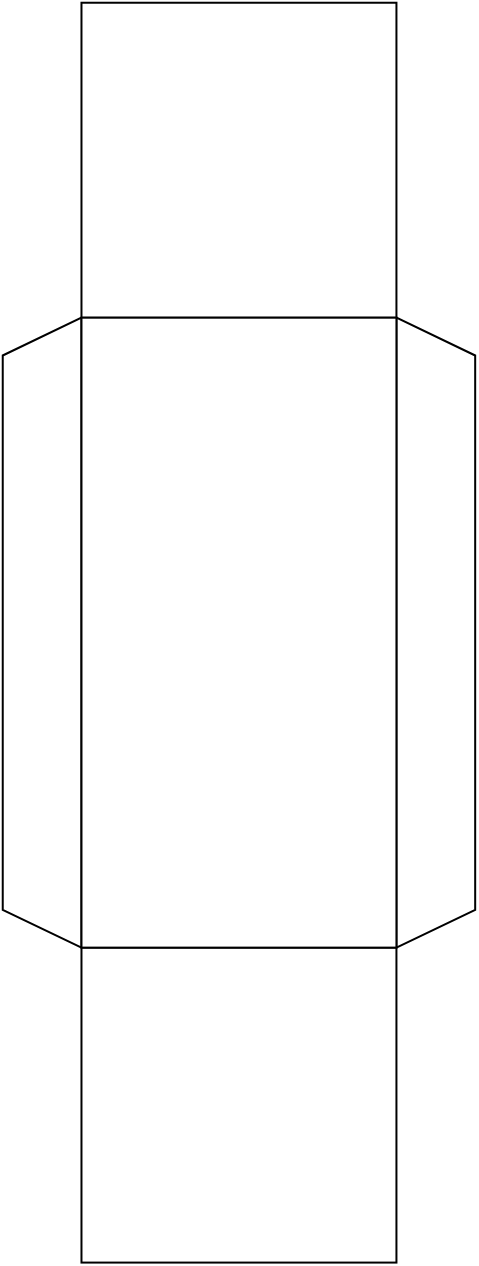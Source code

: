 <mxfile version="20.7.4" type="github">
  <diagram id="No3KN3qGRtw96EyJSMok" name="Page-1">
    <mxGraphModel dx="1420" dy="822" grid="1" gridSize="10" guides="1" tooltips="1" connect="1" arrows="1" fold="1" page="1" pageScale="1" pageWidth="1100" pageHeight="850" math="0" shadow="0">
      <root>
        <mxCell id="0" />
        <mxCell id="1" parent="0" />
        <mxCell id="Wm7NuS6IeF-9XF-8CjFC-2" value="" style="verticalLabelPosition=middle;verticalAlign=middle;html=1;shape=trapezoid;perimeter=trapezoidPerimeter;whiteSpace=wrap;size=0.06;arcSize=10;flipV=0;labelPosition=center;align=center;rotation=0;direction=north;" parent="1" vertex="1">
          <mxGeometry x="39.37" y="196.85" width="39.37" height="314.96" as="geometry" />
        </mxCell>
        <mxCell id="Wm7NuS6IeF-9XF-8CjFC-3" value="" style="verticalLabelPosition=middle;verticalAlign=middle;html=1;shape=trapezoid;perimeter=trapezoidPerimeter;whiteSpace=wrap;size=0.06;arcSize=10;flipV=0;labelPosition=center;align=center;rotation=0;direction=north;flipH=1;" parent="1" vertex="1">
          <mxGeometry x="236.22" y="196.85" width="39.37" height="314.96" as="geometry" />
        </mxCell>
        <mxCell id="Wm7NuS6IeF-9XF-8CjFC-4" value="" style="whiteSpace=wrap;html=1;aspect=fixed;" parent="1" vertex="1">
          <mxGeometry x="78.74" y="39.37" width="157.48" height="157.48" as="geometry" />
        </mxCell>
        <mxCell id="Wm7NuS6IeF-9XF-8CjFC-5" value="" style="whiteSpace=wrap;html=1;aspect=fixed;" parent="1" vertex="1">
          <mxGeometry x="78.74" y="511.81" width="157.48" height="157.48" as="geometry" />
        </mxCell>
        <mxCell id="Wm7NuS6IeF-9XF-8CjFC-6" value="" style="rounded=0;whiteSpace=wrap;html=1;" parent="1" vertex="1">
          <mxGeometry x="78.74" y="196.85" width="157.48" height="314.96" as="geometry" />
        </mxCell>
      </root>
    </mxGraphModel>
  </diagram>
</mxfile>
